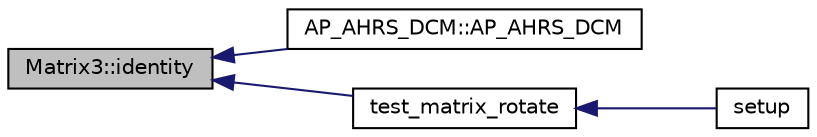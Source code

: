 digraph "Matrix3::identity"
{
 // INTERACTIVE_SVG=YES
  edge [fontname="Helvetica",fontsize="10",labelfontname="Helvetica",labelfontsize="10"];
  node [fontname="Helvetica",fontsize="10",shape=record];
  rankdir="LR";
  Node1 [label="Matrix3::identity",height=0.2,width=0.4,color="black", fillcolor="grey75", style="filled" fontcolor="black"];
  Node1 -> Node2 [dir="back",color="midnightblue",fontsize="10",style="solid",fontname="Helvetica"];
  Node2 [label="AP_AHRS_DCM::AP_AHRS_DCM",height=0.2,width=0.4,color="black", fillcolor="white", style="filled",URL="$classAP__AHRS__DCM.html#afd2cca732a8ca2991109ed550518d31c"];
  Node1 -> Node3 [dir="back",color="midnightblue",fontsize="10",style="solid",fontname="Helvetica"];
  Node3 [label="test_matrix_rotate",height=0.2,width=0.4,color="black", fillcolor="white", style="filled",URL="$eulers_8pde.html#a399d6b75c71672b952b356e8ad32ff9f"];
  Node3 -> Node4 [dir="back",color="midnightblue",fontsize="10",style="solid",fontname="Helvetica"];
  Node4 [label="setup",height=0.2,width=0.4,color="black", fillcolor="white", style="filled",URL="$eulers_8pde.html#a7dfd9b79bc5a37d7df40207afbc5431f"];
}
